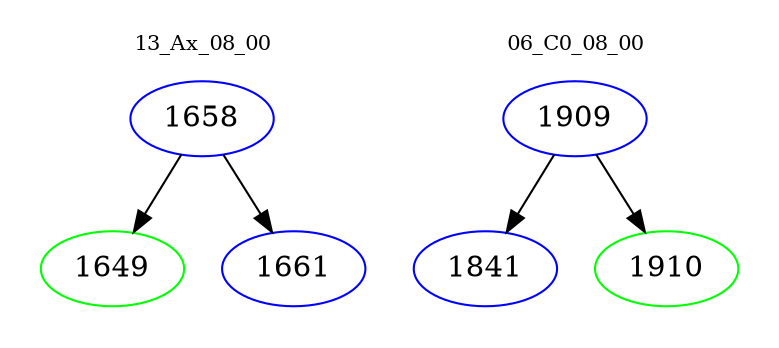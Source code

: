 digraph{
subgraph cluster_0 {
color = white
label = "13_Ax_08_00";
fontsize=10;
T0_1658 [label="1658", color="blue"]
T0_1658 -> T0_1649 [color="black"]
T0_1649 [label="1649", color="green"]
T0_1658 -> T0_1661 [color="black"]
T0_1661 [label="1661", color="blue"]
}
subgraph cluster_1 {
color = white
label = "06_C0_08_00";
fontsize=10;
T1_1909 [label="1909", color="blue"]
T1_1909 -> T1_1841 [color="black"]
T1_1841 [label="1841", color="blue"]
T1_1909 -> T1_1910 [color="black"]
T1_1910 [label="1910", color="green"]
}
}
